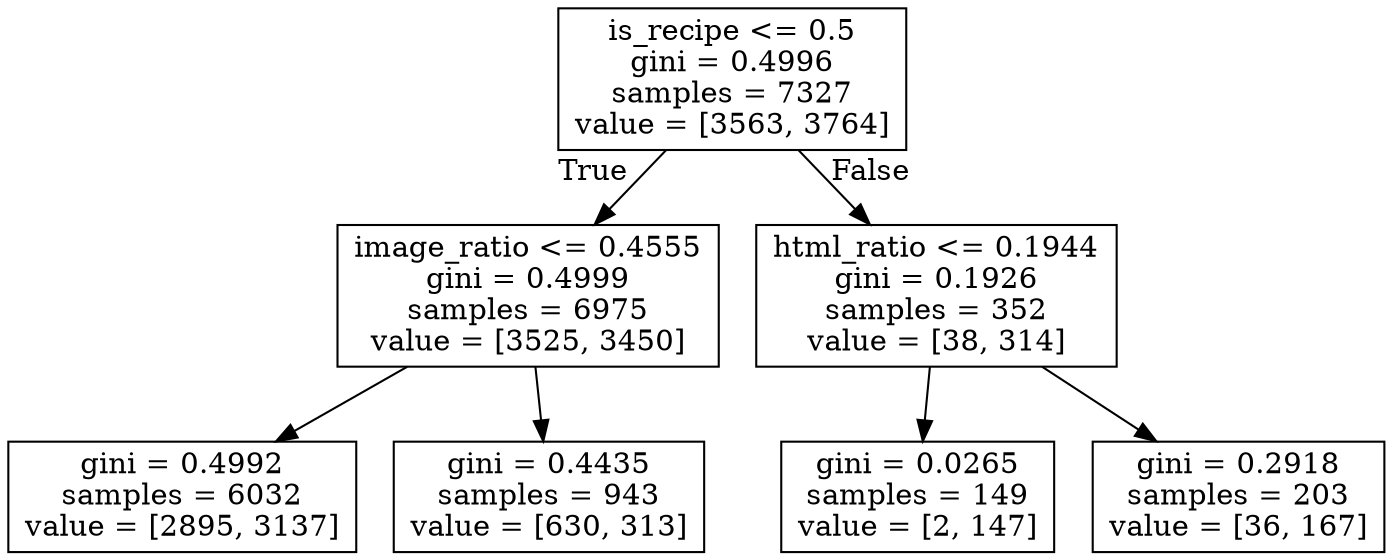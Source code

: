 digraph Tree {
node [shape=box] ;
0 [label="is_recipe <= 0.5\ngini = 0.4996\nsamples = 7327\nvalue = [3563, 3764]"] ;
1 [label="image_ratio <= 0.4555\ngini = 0.4999\nsamples = 6975\nvalue = [3525, 3450]"] ;
0 -> 1 [labeldistance=2.5, labelangle=45, headlabel="True"] ;
2 [label="gini = 0.4992\nsamples = 6032\nvalue = [2895, 3137]"] ;
1 -> 2 ;
3 [label="gini = 0.4435\nsamples = 943\nvalue = [630, 313]"] ;
1 -> 3 ;
4 [label="html_ratio <= 0.1944\ngini = 0.1926\nsamples = 352\nvalue = [38, 314]"] ;
0 -> 4 [labeldistance=2.5, labelangle=-45, headlabel="False"] ;
5 [label="gini = 0.0265\nsamples = 149\nvalue = [2, 147]"] ;
4 -> 5 ;
6 [label="gini = 0.2918\nsamples = 203\nvalue = [36, 167]"] ;
4 -> 6 ;
}
